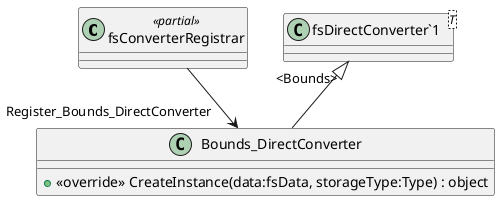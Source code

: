 @startuml
class fsConverterRegistrar <<partial>> {
}
class Bounds_DirectConverter {
    + <<override>> CreateInstance(data:fsData, storageType:Type) : object
}
class "fsDirectConverter`1"<T> {
}
fsConverterRegistrar --> "Register_Bounds_DirectConverter" Bounds_DirectConverter
"fsDirectConverter`1" "<Bounds>" <|-- Bounds_DirectConverter
@enduml
